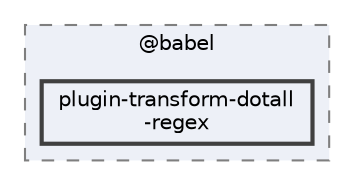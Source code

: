 digraph "pkiclassroomrescheduler/src/main/frontend/node_modules/@babel/plugin-transform-dotall-regex"
{
 // LATEX_PDF_SIZE
  bgcolor="transparent";
  edge [fontname=Helvetica,fontsize=10,labelfontname=Helvetica,labelfontsize=10];
  node [fontname=Helvetica,fontsize=10,shape=box,height=0.2,width=0.4];
  compound=true
  subgraph clusterdir_bc8070c8b402176472541bb6f0cba6df {
    graph [ bgcolor="#edf0f7", pencolor="grey50", label="@babel", fontname=Helvetica,fontsize=10 style="filled,dashed", URL="dir_bc8070c8b402176472541bb6f0cba6df.html",tooltip=""]
  dir_4ac6419c8049453049f8cb1f5d78e14b [label="plugin-transform-dotall\l-regex", fillcolor="#edf0f7", color="grey25", style="filled,bold", URL="dir_4ac6419c8049453049f8cb1f5d78e14b.html",tooltip=""];
  }
}

